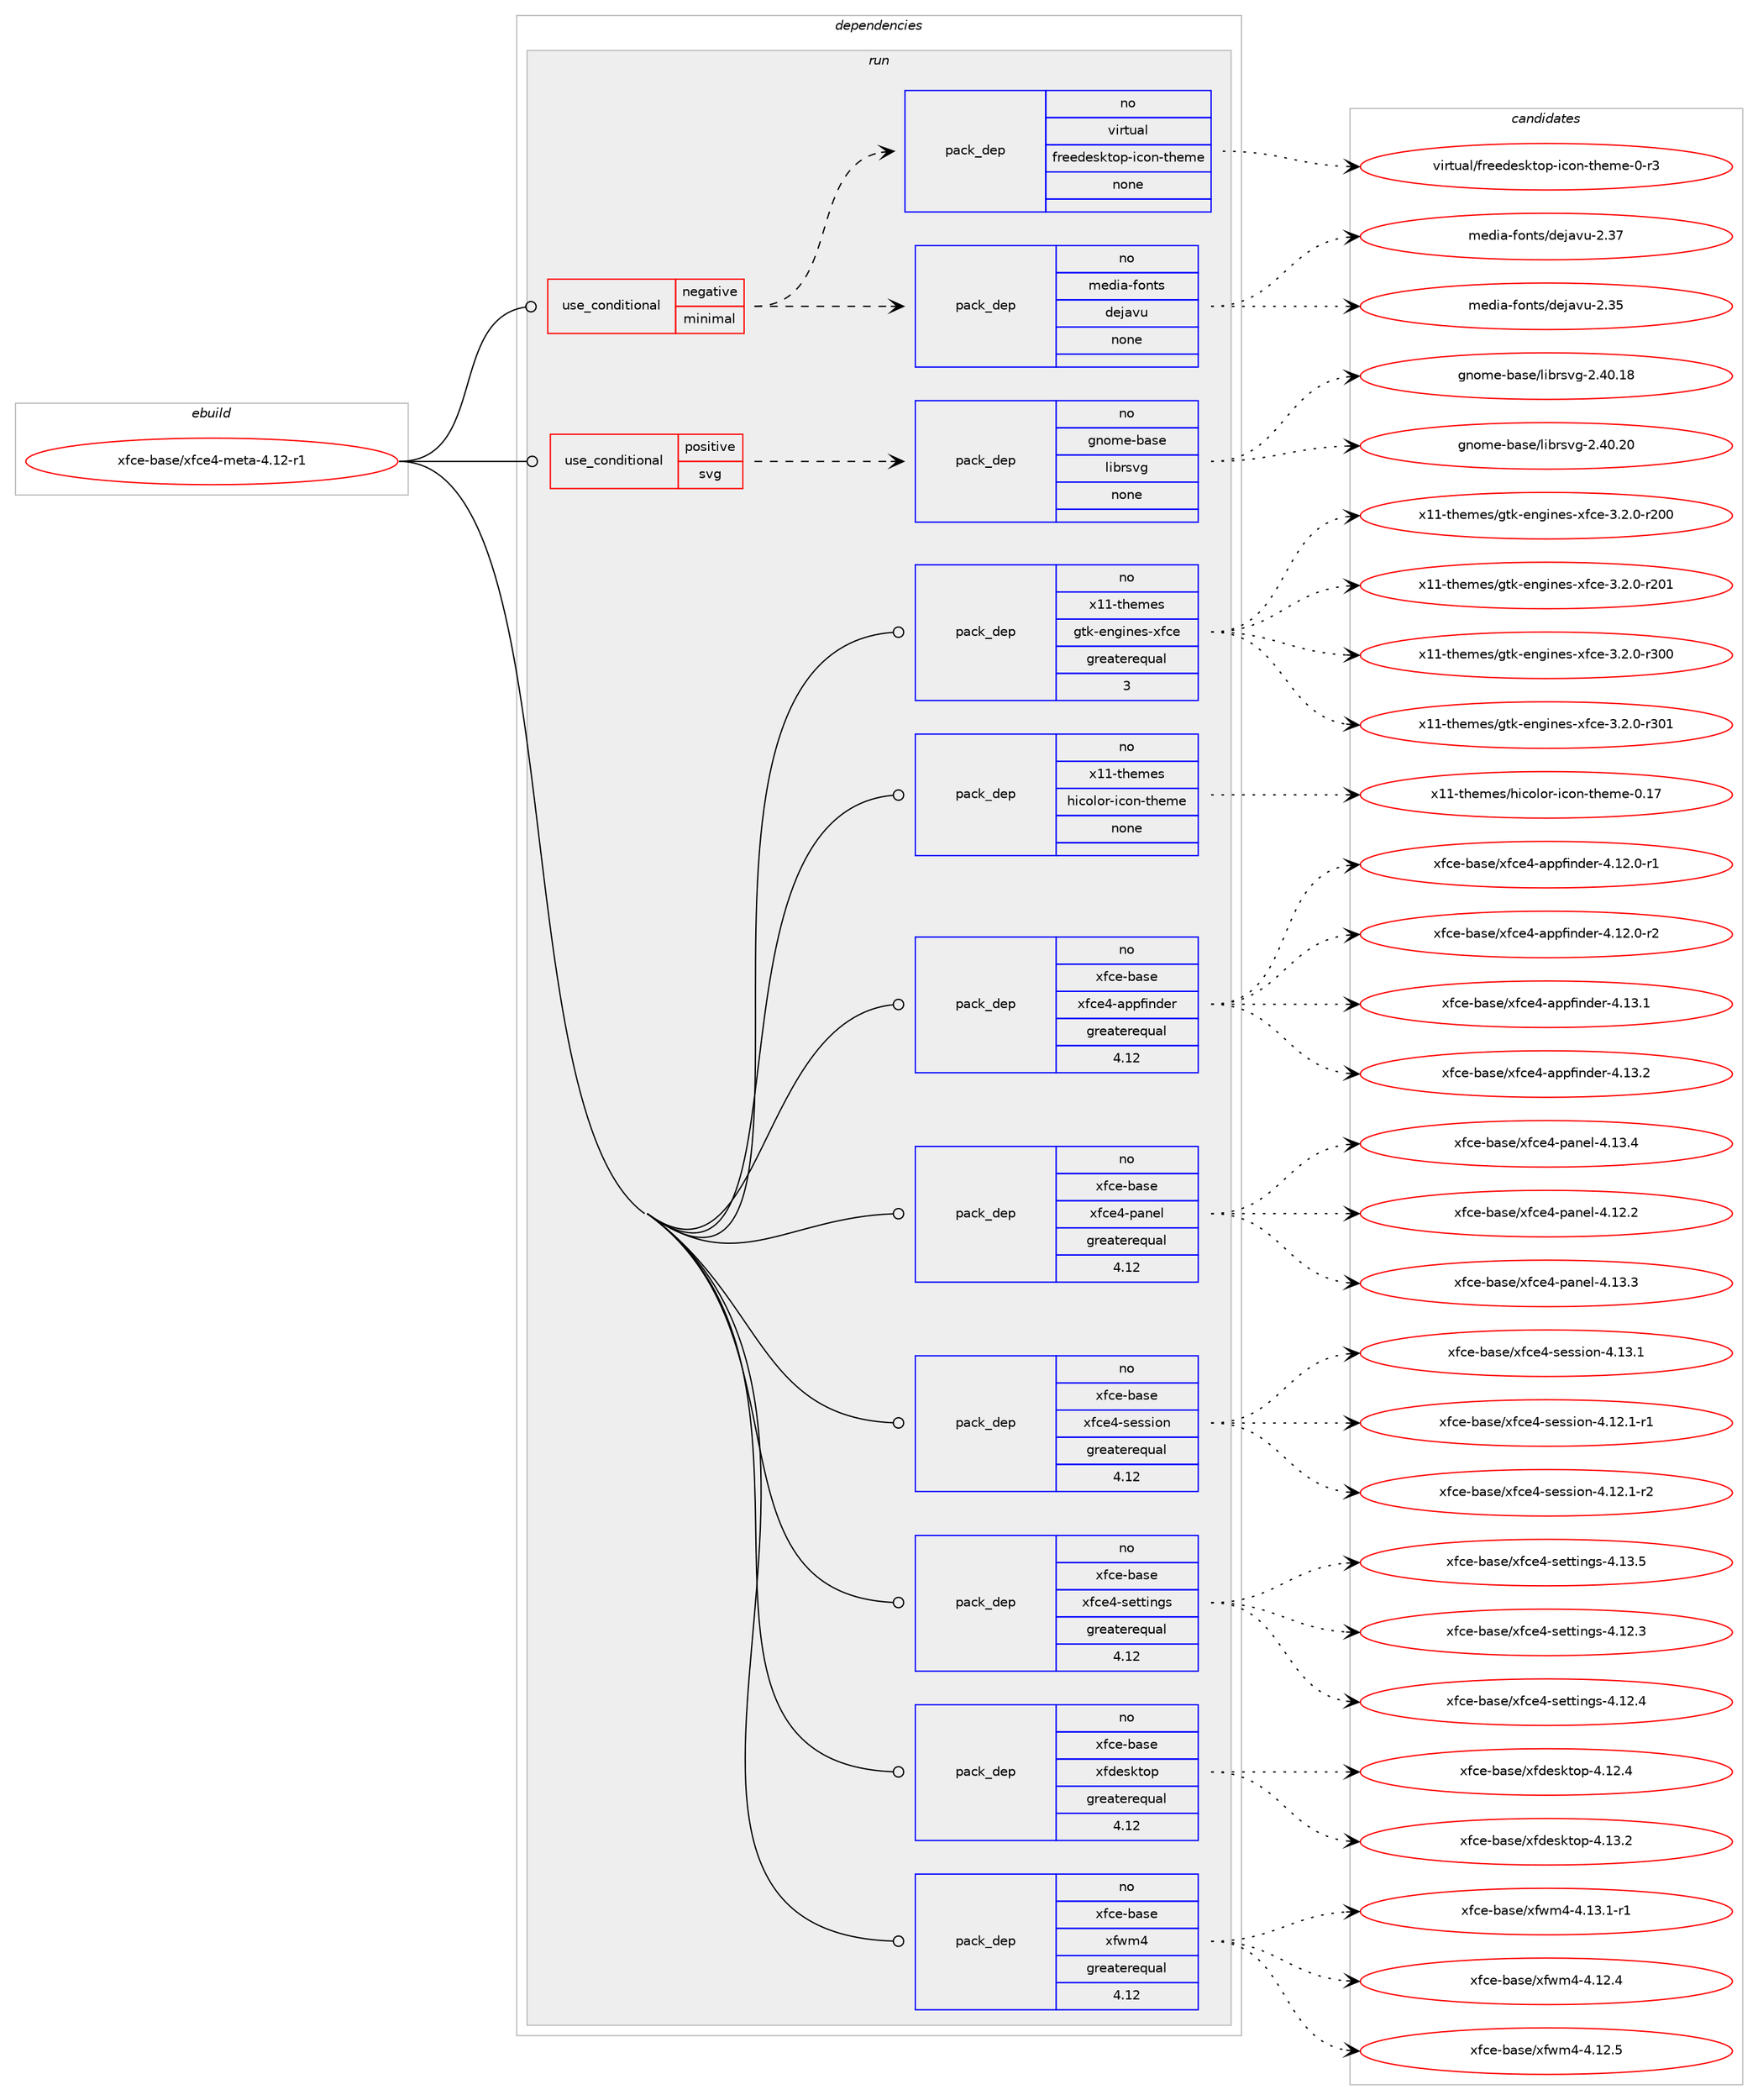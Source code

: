 digraph prolog {

# *************
# Graph options
# *************

newrank=true;
concentrate=true;
compound=true;
graph [rankdir=LR,fontname=Helvetica,fontsize=10,ranksep=1.5];#, ranksep=2.5, nodesep=0.2];
edge  [arrowhead=vee];
node  [fontname=Helvetica,fontsize=10];

# **********
# The ebuild
# **********

subgraph cluster_leftcol {
color=gray;
rank=same;
label=<<i>ebuild</i>>;
id [label="xfce-base/xfce4-meta-4.12-r1", color=red, width=4, href="../xfce-base/xfce4-meta-4.12-r1.svg"];
}

# ****************
# The dependencies
# ****************

subgraph cluster_midcol {
color=gray;
label=<<i>dependencies</i>>;
subgraph cluster_compile {
fillcolor="#eeeeee";
style=filled;
label=<<i>compile</i>>;
}
subgraph cluster_compileandrun {
fillcolor="#eeeeee";
style=filled;
label=<<i>compile and run</i>>;
}
subgraph cluster_run {
fillcolor="#eeeeee";
style=filled;
label=<<i>run</i>>;
subgraph cond467818 {
dependency1772745 [label=<<TABLE BORDER="0" CELLBORDER="1" CELLSPACING="0" CELLPADDING="4"><TR><TD ROWSPAN="3" CELLPADDING="10">use_conditional</TD></TR><TR><TD>negative</TD></TR><TR><TD>minimal</TD></TR></TABLE>>, shape=none, color=red];
subgraph pack1275005 {
dependency1772746 [label=<<TABLE BORDER="0" CELLBORDER="1" CELLSPACING="0" CELLPADDING="4" WIDTH="220"><TR><TD ROWSPAN="6" CELLPADDING="30">pack_dep</TD></TR><TR><TD WIDTH="110">no</TD></TR><TR><TD>media-fonts</TD></TR><TR><TD>dejavu</TD></TR><TR><TD>none</TD></TR><TR><TD></TD></TR></TABLE>>, shape=none, color=blue];
}
dependency1772745:e -> dependency1772746:w [weight=20,style="dashed",arrowhead="vee"];
subgraph pack1275006 {
dependency1772747 [label=<<TABLE BORDER="0" CELLBORDER="1" CELLSPACING="0" CELLPADDING="4" WIDTH="220"><TR><TD ROWSPAN="6" CELLPADDING="30">pack_dep</TD></TR><TR><TD WIDTH="110">no</TD></TR><TR><TD>virtual</TD></TR><TR><TD>freedesktop-icon-theme</TD></TR><TR><TD>none</TD></TR><TR><TD></TD></TR></TABLE>>, shape=none, color=blue];
}
dependency1772745:e -> dependency1772747:w [weight=20,style="dashed",arrowhead="vee"];
}
id:e -> dependency1772745:w [weight=20,style="solid",arrowhead="odot"];
subgraph cond467819 {
dependency1772748 [label=<<TABLE BORDER="0" CELLBORDER="1" CELLSPACING="0" CELLPADDING="4"><TR><TD ROWSPAN="3" CELLPADDING="10">use_conditional</TD></TR><TR><TD>positive</TD></TR><TR><TD>svg</TD></TR></TABLE>>, shape=none, color=red];
subgraph pack1275007 {
dependency1772749 [label=<<TABLE BORDER="0" CELLBORDER="1" CELLSPACING="0" CELLPADDING="4" WIDTH="220"><TR><TD ROWSPAN="6" CELLPADDING="30">pack_dep</TD></TR><TR><TD WIDTH="110">no</TD></TR><TR><TD>gnome-base</TD></TR><TR><TD>librsvg</TD></TR><TR><TD>none</TD></TR><TR><TD></TD></TR></TABLE>>, shape=none, color=blue];
}
dependency1772748:e -> dependency1772749:w [weight=20,style="dashed",arrowhead="vee"];
}
id:e -> dependency1772748:w [weight=20,style="solid",arrowhead="odot"];
subgraph pack1275008 {
dependency1772750 [label=<<TABLE BORDER="0" CELLBORDER="1" CELLSPACING="0" CELLPADDING="4" WIDTH="220"><TR><TD ROWSPAN="6" CELLPADDING="30">pack_dep</TD></TR><TR><TD WIDTH="110">no</TD></TR><TR><TD>x11-themes</TD></TR><TR><TD>gtk-engines-xfce</TD></TR><TR><TD>greaterequal</TD></TR><TR><TD>3</TD></TR></TABLE>>, shape=none, color=blue];
}
id:e -> dependency1772750:w [weight=20,style="solid",arrowhead="odot"];
subgraph pack1275009 {
dependency1772751 [label=<<TABLE BORDER="0" CELLBORDER="1" CELLSPACING="0" CELLPADDING="4" WIDTH="220"><TR><TD ROWSPAN="6" CELLPADDING="30">pack_dep</TD></TR><TR><TD WIDTH="110">no</TD></TR><TR><TD>x11-themes</TD></TR><TR><TD>hicolor-icon-theme</TD></TR><TR><TD>none</TD></TR><TR><TD></TD></TR></TABLE>>, shape=none, color=blue];
}
id:e -> dependency1772751:w [weight=20,style="solid",arrowhead="odot"];
subgraph pack1275010 {
dependency1772752 [label=<<TABLE BORDER="0" CELLBORDER="1" CELLSPACING="0" CELLPADDING="4" WIDTH="220"><TR><TD ROWSPAN="6" CELLPADDING="30">pack_dep</TD></TR><TR><TD WIDTH="110">no</TD></TR><TR><TD>xfce-base</TD></TR><TR><TD>xfce4-appfinder</TD></TR><TR><TD>greaterequal</TD></TR><TR><TD>4.12</TD></TR></TABLE>>, shape=none, color=blue];
}
id:e -> dependency1772752:w [weight=20,style="solid",arrowhead="odot"];
subgraph pack1275011 {
dependency1772753 [label=<<TABLE BORDER="0" CELLBORDER="1" CELLSPACING="0" CELLPADDING="4" WIDTH="220"><TR><TD ROWSPAN="6" CELLPADDING="30">pack_dep</TD></TR><TR><TD WIDTH="110">no</TD></TR><TR><TD>xfce-base</TD></TR><TR><TD>xfce4-panel</TD></TR><TR><TD>greaterequal</TD></TR><TR><TD>4.12</TD></TR></TABLE>>, shape=none, color=blue];
}
id:e -> dependency1772753:w [weight=20,style="solid",arrowhead="odot"];
subgraph pack1275012 {
dependency1772754 [label=<<TABLE BORDER="0" CELLBORDER="1" CELLSPACING="0" CELLPADDING="4" WIDTH="220"><TR><TD ROWSPAN="6" CELLPADDING="30">pack_dep</TD></TR><TR><TD WIDTH="110">no</TD></TR><TR><TD>xfce-base</TD></TR><TR><TD>xfce4-session</TD></TR><TR><TD>greaterequal</TD></TR><TR><TD>4.12</TD></TR></TABLE>>, shape=none, color=blue];
}
id:e -> dependency1772754:w [weight=20,style="solid",arrowhead="odot"];
subgraph pack1275013 {
dependency1772755 [label=<<TABLE BORDER="0" CELLBORDER="1" CELLSPACING="0" CELLPADDING="4" WIDTH="220"><TR><TD ROWSPAN="6" CELLPADDING="30">pack_dep</TD></TR><TR><TD WIDTH="110">no</TD></TR><TR><TD>xfce-base</TD></TR><TR><TD>xfce4-settings</TD></TR><TR><TD>greaterequal</TD></TR><TR><TD>4.12</TD></TR></TABLE>>, shape=none, color=blue];
}
id:e -> dependency1772755:w [weight=20,style="solid",arrowhead="odot"];
subgraph pack1275014 {
dependency1772756 [label=<<TABLE BORDER="0" CELLBORDER="1" CELLSPACING="0" CELLPADDING="4" WIDTH="220"><TR><TD ROWSPAN="6" CELLPADDING="30">pack_dep</TD></TR><TR><TD WIDTH="110">no</TD></TR><TR><TD>xfce-base</TD></TR><TR><TD>xfdesktop</TD></TR><TR><TD>greaterequal</TD></TR><TR><TD>4.12</TD></TR></TABLE>>, shape=none, color=blue];
}
id:e -> dependency1772756:w [weight=20,style="solid",arrowhead="odot"];
subgraph pack1275015 {
dependency1772757 [label=<<TABLE BORDER="0" CELLBORDER="1" CELLSPACING="0" CELLPADDING="4" WIDTH="220"><TR><TD ROWSPAN="6" CELLPADDING="30">pack_dep</TD></TR><TR><TD WIDTH="110">no</TD></TR><TR><TD>xfce-base</TD></TR><TR><TD>xfwm4</TD></TR><TR><TD>greaterequal</TD></TR><TR><TD>4.12</TD></TR></TABLE>>, shape=none, color=blue];
}
id:e -> dependency1772757:w [weight=20,style="solid",arrowhead="odot"];
}
}

# **************
# The candidates
# **************

subgraph cluster_choices {
rank=same;
color=gray;
label=<<i>candidates</i>>;

subgraph choice1275005 {
color=black;
nodesep=1;
choice109101100105974510211111011611547100101106971181174550465153 [label="media-fonts/dejavu-2.35", color=red, width=4,href="../media-fonts/dejavu-2.35.svg"];
choice109101100105974510211111011611547100101106971181174550465155 [label="media-fonts/dejavu-2.37", color=red, width=4,href="../media-fonts/dejavu-2.37.svg"];
dependency1772746:e -> choice109101100105974510211111011611547100101106971181174550465153:w [style=dotted,weight="100"];
dependency1772746:e -> choice109101100105974510211111011611547100101106971181174550465155:w [style=dotted,weight="100"];
}
subgraph choice1275006 {
color=black;
nodesep=1;
choice118105114116117971084710211410110110010111510711611111245105991111104511610410110910145484511451 [label="virtual/freedesktop-icon-theme-0-r3", color=red, width=4,href="../virtual/freedesktop-icon-theme-0-r3.svg"];
dependency1772747:e -> choice118105114116117971084710211410110110010111510711611111245105991111104511610410110910145484511451:w [style=dotted,weight="100"];
}
subgraph choice1275007 {
color=black;
nodesep=1;
choice10311011110910145989711510147108105981141151181034550465248464956 [label="gnome-base/librsvg-2.40.18", color=red, width=4,href="../gnome-base/librsvg-2.40.18.svg"];
choice10311011110910145989711510147108105981141151181034550465248465048 [label="gnome-base/librsvg-2.40.20", color=red, width=4,href="../gnome-base/librsvg-2.40.20.svg"];
dependency1772749:e -> choice10311011110910145989711510147108105981141151181034550465248464956:w [style=dotted,weight="100"];
dependency1772749:e -> choice10311011110910145989711510147108105981141151181034550465248465048:w [style=dotted,weight="100"];
}
subgraph choice1275008 {
color=black;
nodesep=1;
choice1204949451161041011091011154710311610745101110103105110101115451201029910145514650464845114504848 [label="x11-themes/gtk-engines-xfce-3.2.0-r200", color=red, width=4,href="../x11-themes/gtk-engines-xfce-3.2.0-r200.svg"];
choice1204949451161041011091011154710311610745101110103105110101115451201029910145514650464845114504849 [label="x11-themes/gtk-engines-xfce-3.2.0-r201", color=red, width=4,href="../x11-themes/gtk-engines-xfce-3.2.0-r201.svg"];
choice1204949451161041011091011154710311610745101110103105110101115451201029910145514650464845114514848 [label="x11-themes/gtk-engines-xfce-3.2.0-r300", color=red, width=4,href="../x11-themes/gtk-engines-xfce-3.2.0-r300.svg"];
choice1204949451161041011091011154710311610745101110103105110101115451201029910145514650464845114514849 [label="x11-themes/gtk-engines-xfce-3.2.0-r301", color=red, width=4,href="../x11-themes/gtk-engines-xfce-3.2.0-r301.svg"];
dependency1772750:e -> choice1204949451161041011091011154710311610745101110103105110101115451201029910145514650464845114504848:w [style=dotted,weight="100"];
dependency1772750:e -> choice1204949451161041011091011154710311610745101110103105110101115451201029910145514650464845114504849:w [style=dotted,weight="100"];
dependency1772750:e -> choice1204949451161041011091011154710311610745101110103105110101115451201029910145514650464845114514848:w [style=dotted,weight="100"];
dependency1772750:e -> choice1204949451161041011091011154710311610745101110103105110101115451201029910145514650464845114514849:w [style=dotted,weight="100"];
}
subgraph choice1275009 {
color=black;
nodesep=1;
choice12049494511610410110910111547104105991111081111144510599111110451161041011091014548464955 [label="x11-themes/hicolor-icon-theme-0.17", color=red, width=4,href="../x11-themes/hicolor-icon-theme-0.17.svg"];
dependency1772751:e -> choice12049494511610410110910111547104105991111081111144510599111110451161041011091014548464955:w [style=dotted,weight="100"];
}
subgraph choice1275010 {
color=black;
nodesep=1;
choice120102991014598971151014712010299101524597112112102105110100101114455246495046484511449 [label="xfce-base/xfce4-appfinder-4.12.0-r1", color=red, width=4,href="../xfce-base/xfce4-appfinder-4.12.0-r1.svg"];
choice120102991014598971151014712010299101524597112112102105110100101114455246495046484511450 [label="xfce-base/xfce4-appfinder-4.12.0-r2", color=red, width=4,href="../xfce-base/xfce4-appfinder-4.12.0-r2.svg"];
choice12010299101459897115101471201029910152459711211210210511010010111445524649514649 [label="xfce-base/xfce4-appfinder-4.13.1", color=red, width=4,href="../xfce-base/xfce4-appfinder-4.13.1.svg"];
choice12010299101459897115101471201029910152459711211210210511010010111445524649514650 [label="xfce-base/xfce4-appfinder-4.13.2", color=red, width=4,href="../xfce-base/xfce4-appfinder-4.13.2.svg"];
dependency1772752:e -> choice120102991014598971151014712010299101524597112112102105110100101114455246495046484511449:w [style=dotted,weight="100"];
dependency1772752:e -> choice120102991014598971151014712010299101524597112112102105110100101114455246495046484511450:w [style=dotted,weight="100"];
dependency1772752:e -> choice12010299101459897115101471201029910152459711211210210511010010111445524649514649:w [style=dotted,weight="100"];
dependency1772752:e -> choice12010299101459897115101471201029910152459711211210210511010010111445524649514650:w [style=dotted,weight="100"];
}
subgraph choice1275011 {
color=black;
nodesep=1;
choice12010299101459897115101471201029910152451129711010110845524649504650 [label="xfce-base/xfce4-panel-4.12.2", color=red, width=4,href="../xfce-base/xfce4-panel-4.12.2.svg"];
choice12010299101459897115101471201029910152451129711010110845524649514651 [label="xfce-base/xfce4-panel-4.13.3", color=red, width=4,href="../xfce-base/xfce4-panel-4.13.3.svg"];
choice12010299101459897115101471201029910152451129711010110845524649514652 [label="xfce-base/xfce4-panel-4.13.4", color=red, width=4,href="../xfce-base/xfce4-panel-4.13.4.svg"];
dependency1772753:e -> choice12010299101459897115101471201029910152451129711010110845524649504650:w [style=dotted,weight="100"];
dependency1772753:e -> choice12010299101459897115101471201029910152451129711010110845524649514651:w [style=dotted,weight="100"];
dependency1772753:e -> choice12010299101459897115101471201029910152451129711010110845524649514652:w [style=dotted,weight="100"];
}
subgraph choice1275012 {
color=black;
nodesep=1;
choice1201029910145989711510147120102991015245115101115115105111110455246495046494511449 [label="xfce-base/xfce4-session-4.12.1-r1", color=red, width=4,href="../xfce-base/xfce4-session-4.12.1-r1.svg"];
choice1201029910145989711510147120102991015245115101115115105111110455246495046494511450 [label="xfce-base/xfce4-session-4.12.1-r2", color=red, width=4,href="../xfce-base/xfce4-session-4.12.1-r2.svg"];
choice120102991014598971151014712010299101524511510111511510511111045524649514649 [label="xfce-base/xfce4-session-4.13.1", color=red, width=4,href="../xfce-base/xfce4-session-4.13.1.svg"];
dependency1772754:e -> choice1201029910145989711510147120102991015245115101115115105111110455246495046494511449:w [style=dotted,weight="100"];
dependency1772754:e -> choice1201029910145989711510147120102991015245115101115115105111110455246495046494511450:w [style=dotted,weight="100"];
dependency1772754:e -> choice120102991014598971151014712010299101524511510111511510511111045524649514649:w [style=dotted,weight="100"];
}
subgraph choice1275013 {
color=black;
nodesep=1;
choice120102991014598971151014712010299101524511510111611610511010311545524649504651 [label="xfce-base/xfce4-settings-4.12.3", color=red, width=4,href="../xfce-base/xfce4-settings-4.12.3.svg"];
choice120102991014598971151014712010299101524511510111611610511010311545524649504652 [label="xfce-base/xfce4-settings-4.12.4", color=red, width=4,href="../xfce-base/xfce4-settings-4.12.4.svg"];
choice120102991014598971151014712010299101524511510111611610511010311545524649514653 [label="xfce-base/xfce4-settings-4.13.5", color=red, width=4,href="../xfce-base/xfce4-settings-4.13.5.svg"];
dependency1772755:e -> choice120102991014598971151014712010299101524511510111611610511010311545524649504651:w [style=dotted,weight="100"];
dependency1772755:e -> choice120102991014598971151014712010299101524511510111611610511010311545524649504652:w [style=dotted,weight="100"];
dependency1772755:e -> choice120102991014598971151014712010299101524511510111611610511010311545524649514653:w [style=dotted,weight="100"];
}
subgraph choice1275014 {
color=black;
nodesep=1;
choice120102991014598971151014712010210010111510711611111245524649504652 [label="xfce-base/xfdesktop-4.12.4", color=red, width=4,href="../xfce-base/xfdesktop-4.12.4.svg"];
choice120102991014598971151014712010210010111510711611111245524649514650 [label="xfce-base/xfdesktop-4.13.2", color=red, width=4,href="../xfce-base/xfdesktop-4.13.2.svg"];
dependency1772756:e -> choice120102991014598971151014712010210010111510711611111245524649504652:w [style=dotted,weight="100"];
dependency1772756:e -> choice120102991014598971151014712010210010111510711611111245524649514650:w [style=dotted,weight="100"];
}
subgraph choice1275015 {
color=black;
nodesep=1;
choice12010299101459897115101471201021191095245524649504652 [label="xfce-base/xfwm4-4.12.4", color=red, width=4,href="../xfce-base/xfwm4-4.12.4.svg"];
choice12010299101459897115101471201021191095245524649504653 [label="xfce-base/xfwm4-4.12.5", color=red, width=4,href="../xfce-base/xfwm4-4.12.5.svg"];
choice120102991014598971151014712010211910952455246495146494511449 [label="xfce-base/xfwm4-4.13.1-r1", color=red, width=4,href="../xfce-base/xfwm4-4.13.1-r1.svg"];
dependency1772757:e -> choice12010299101459897115101471201021191095245524649504652:w [style=dotted,weight="100"];
dependency1772757:e -> choice12010299101459897115101471201021191095245524649504653:w [style=dotted,weight="100"];
dependency1772757:e -> choice120102991014598971151014712010211910952455246495146494511449:w [style=dotted,weight="100"];
}
}

}
